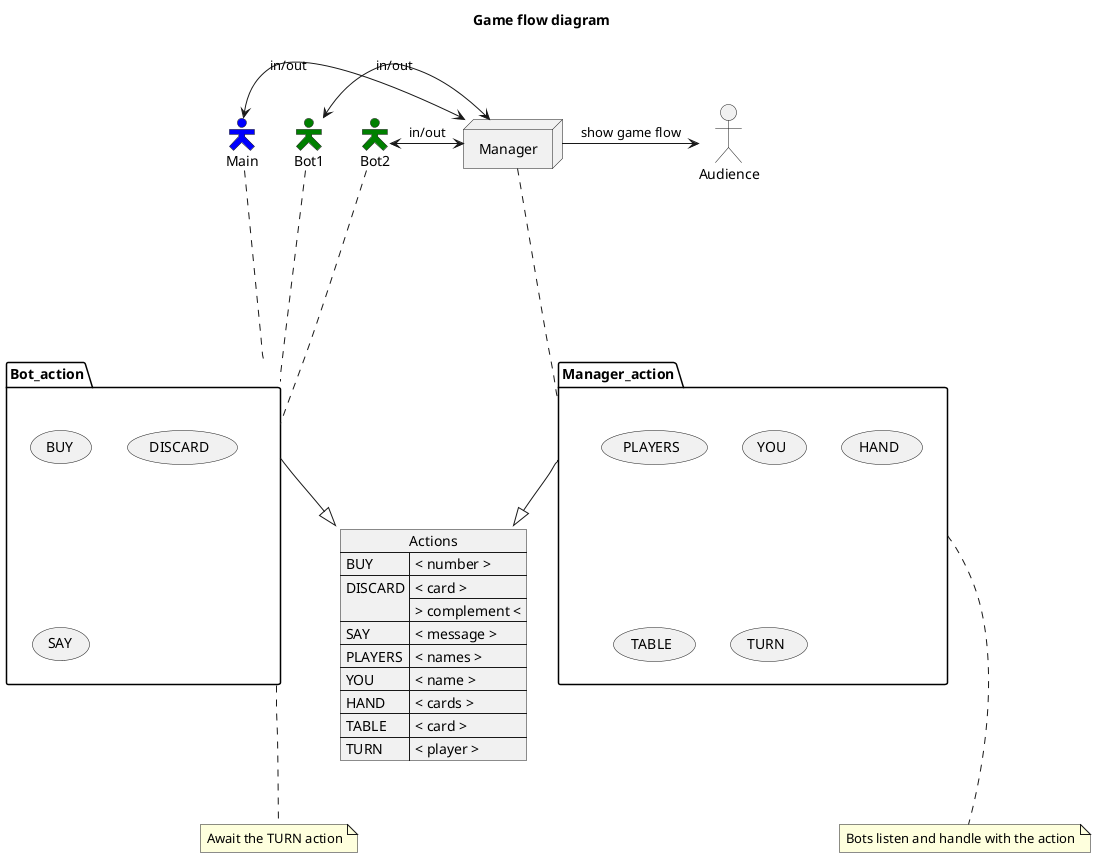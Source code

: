 @startuml logic
allowmixing
title Game flow diagram

Node Manager

skinparam actorStyle Hollow 
actor Bot1 #green
actor Bot2 #green
actor Main #blue

skinparam actorStyle Default
actor Audience

Bot1 <-> Manager : in/out
Bot2 <-> Manager : in/out
Main <-> Manager : in/out

package Bot_action {
    usecase "BUY"
    usecase "DISCARD"
    usecase "SAY"
}
package Manager_action {
    usecase "PLAYERS"
    usecase "YOU"
    usecase "HAND"
    usecase "TABLE"
    usecase "TURN"
}

note "Await the TURN action" as bot_action_note
Bot_action ... bot_action_note

note "Bots listen and handle with the action" as manager_action_note
Manager_action ... manager_action_note

json Actions {
    "BUY":"< number >",
    "DISCARD":["< card >","> complement <"],
    "SAY":"< message >",
    "PLAYERS": "< names >",
    "YOU": "< name >",
    "HAND": "< cards >",
    "TABLE": "< card >",
    "TURN":"< player >"
}

Manager_action --|> Actions
Bot_action --|> Actions

Bot1 .... Bot_action
Bot2 .... Bot_action
Main .... Bot_action

Manager .... Manager_action
Manager -> Audience : show game flow

@enduml